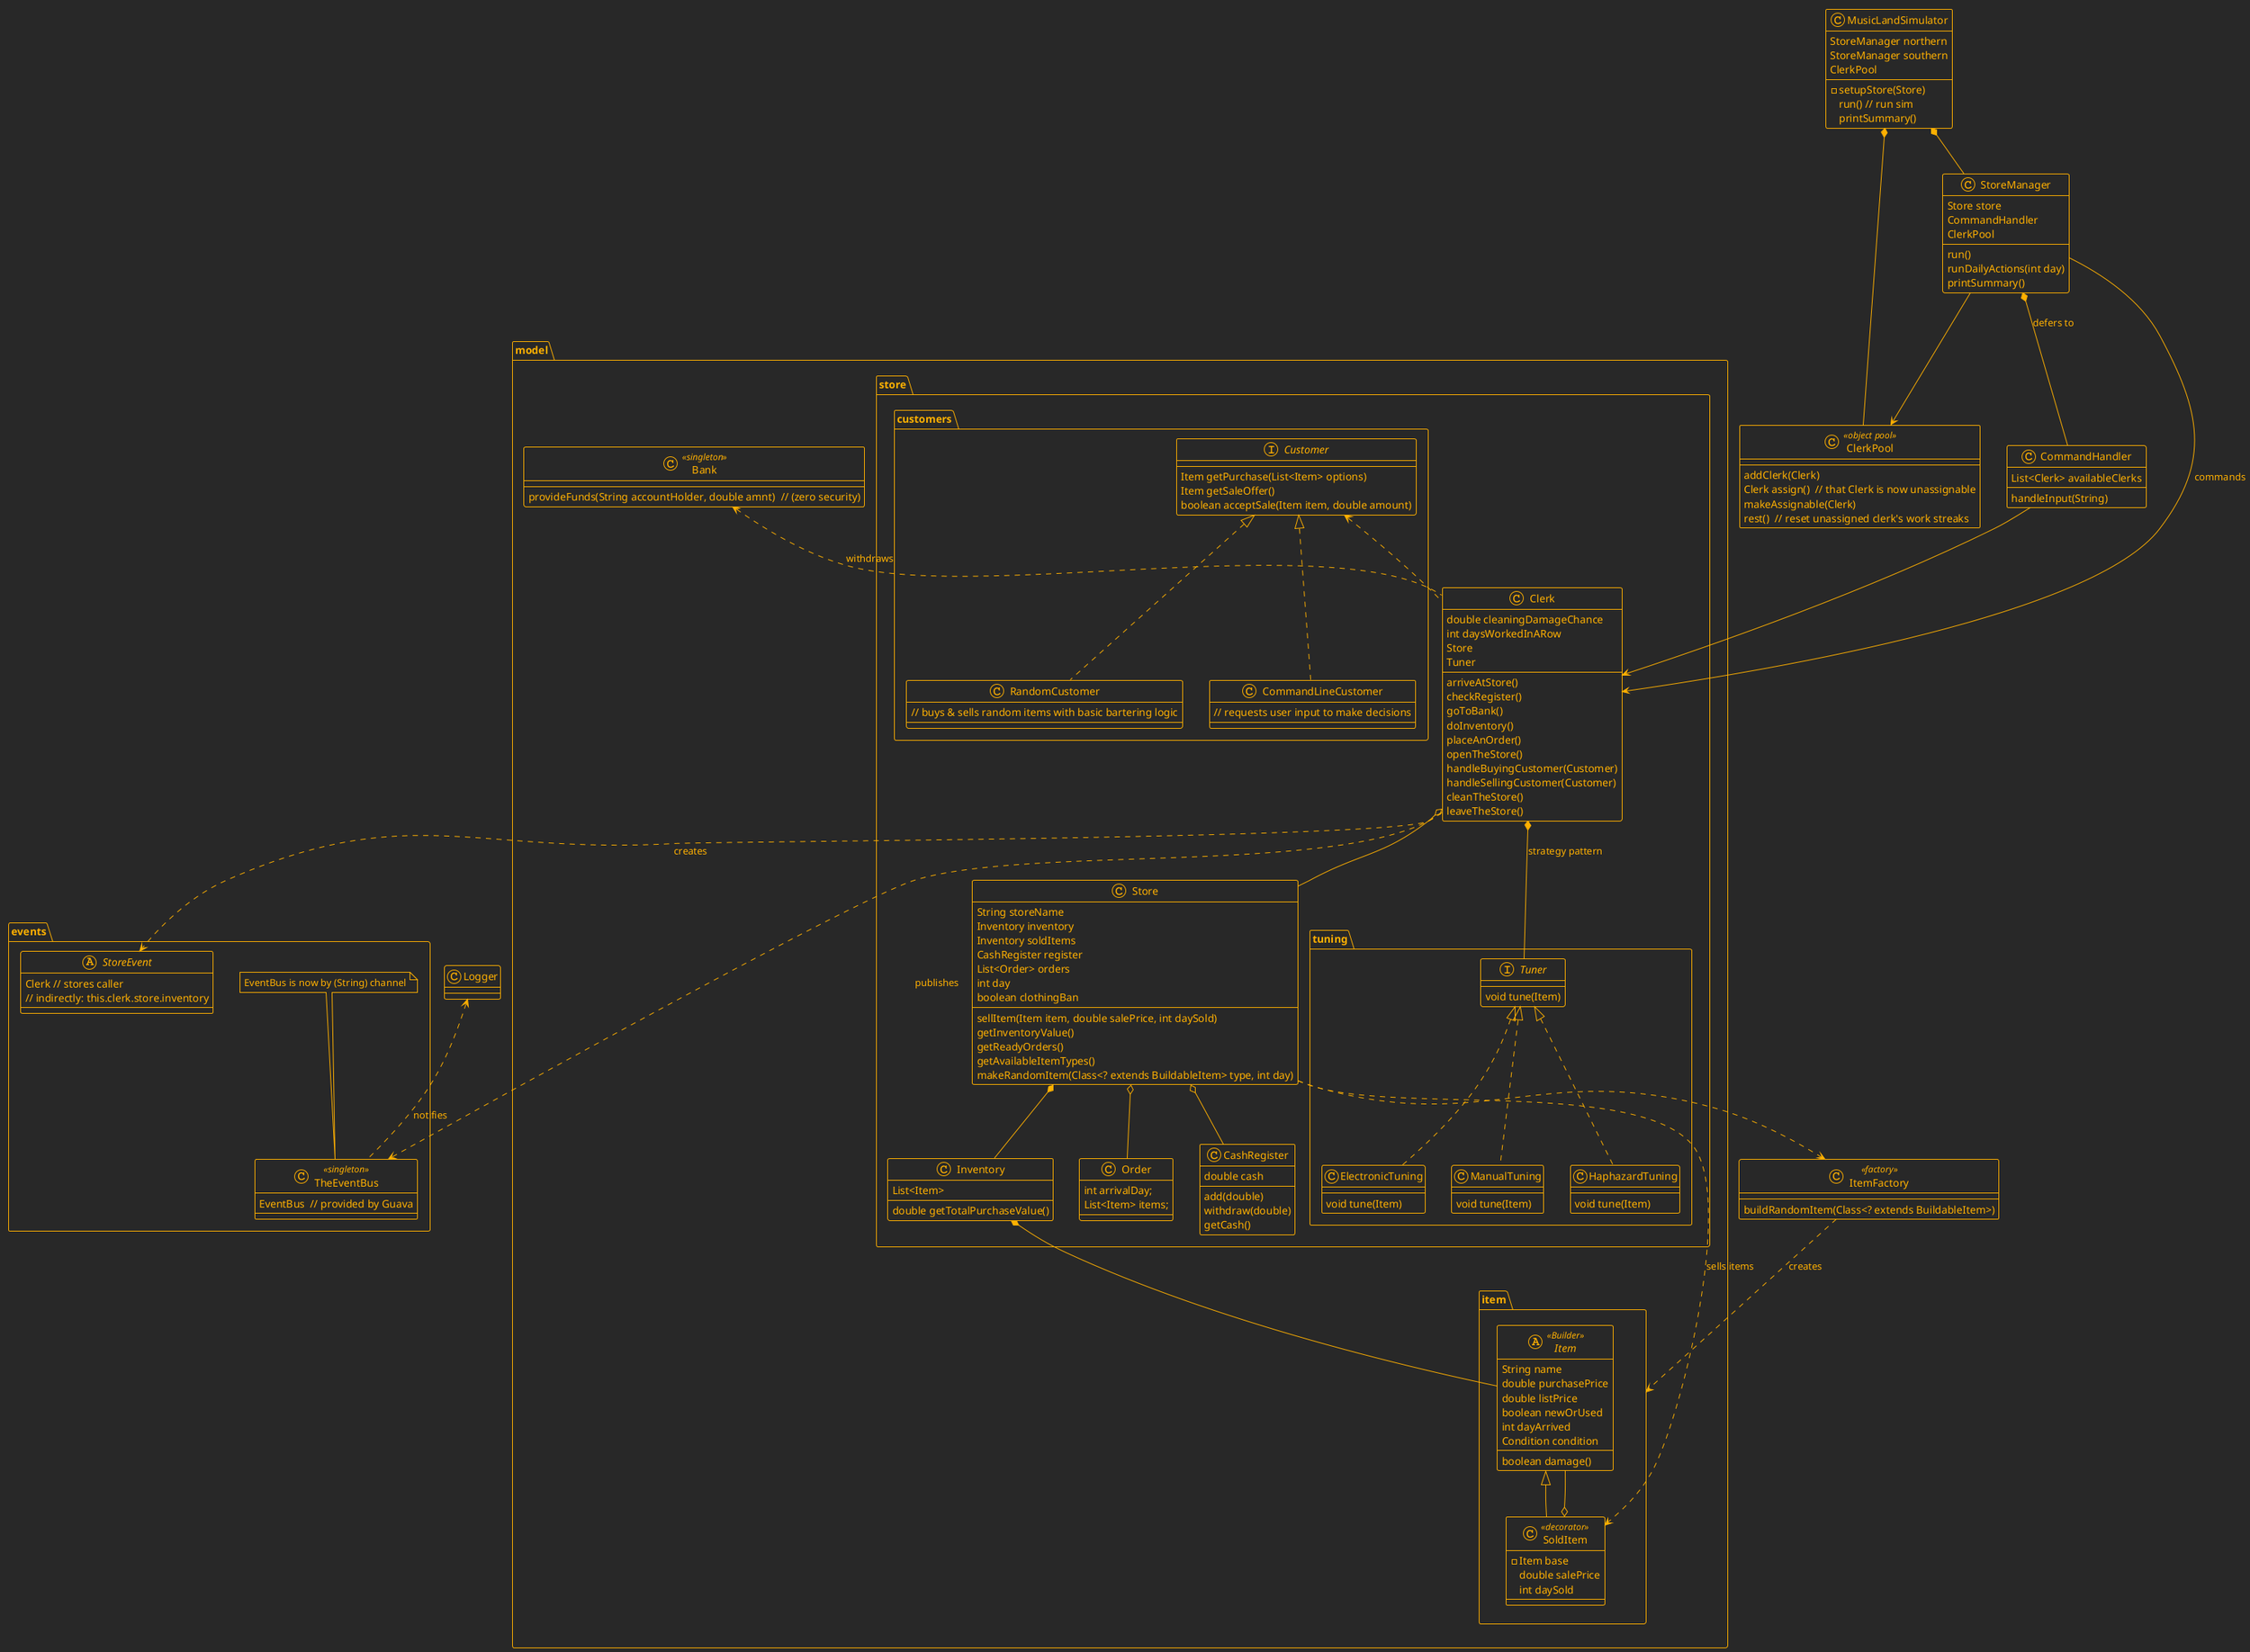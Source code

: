 @startuml

!theme crt-amber

<style>
header {
  HorizontalAlignment left
}
</style>

package "model" {

  '================================================================
  ' Item Package: Defines all sellable items and their properties.
  '================================================================
  package "item" {

    ' --- Base Item Definition ---
    abstract class Item <<Builder>> {
      String name
      double purchasePrice
      double listPrice
      boolean newOrUsed
      int dayArrived
      Condition condition
      boolean damage()
    }

    class SoldItem <<decorator>> extends Item {
      - Item base
      double salePrice
      int daySold
    }

    SoldItem o-- Item

  }

  '================================================================
  ' Store Package: Defines the store, staff, and customer logic.
  '================================================================
  package "store" {
    class Store {
      String storeName
      Inventory inventory
      Inventory soldItems
      CashRegister register
      List<Order> orders
      int day
      boolean clothingBan

      sellItem(Item item, double salePrice, int daySold)
      getInventoryValue()
      getReadyOrders()
      getAvailableItemTypes()
      makeRandomItem(Class<? extends BuildableItem> type, int day)
    }

    class Inventory {
      List<Item>
      double getTotalPurchaseValue()
    }

    class Order {
      int arrivalDay;
      List<Item> items;
    }

    class CashRegister {
      double cash
      add(double)
      withdraw(double)
      getCash()
    }

    package "customers" {
      interface Customer {
        Item getPurchase(List<Item> options)
        Item getSaleOffer()
        boolean acceptSale(Item item, double amount)
      }

      class RandomCustomer implements Customer {
        // buys & sells random items with basic bartering logic
      }

      class CommandLineCustomer implements Customer {
        // requests user input to make decisions
      }
    }

    class Clerk {
      double cleaningDamageChance
      int daysWorkedInARow
      Store
      Tuner
      arriveAtStore()
      checkRegister()
      goToBank()
      doInventory()
      placeAnOrder()
      openTheStore()
      handleBuyingCustomer(Customer)
      handleSellingCustomer(Customer)
      cleanTheStore()
      leaveTheStore()
    }

    package "tuning" {
      interface Tuner {
        void tune(Item)
      }

      class HaphazardTuning implements Tuner {
        void tune(Item)
      }

      class ElectronicTuning implements Tuner {
        void tune(Item)
      }

      class ManualTuning implements Tuner {
        void tune(Item)
      }

    }

    ' --- Relationships within Store Package ---
    Store o-- Order
    Store o-- CashRegister
    Store *-- Inventory
    Store ..> SoldItem : sells items
    Inventory *-- Item
    Clerk o-- Store
    Clerk *-- Tuner : strategy pattern
    Customer <.. Clerk
  }

  '================================================================
  ' Singleton and Factory Definitions
  '================================================================
  class Bank <<singleton>> {
    provideFunds(String accountHolder, double amnt)  // (zero security)
  }

  Bank <.. Clerk : withdraws

}

package "events" {
  class TheEventBus <<singleton>> {
    EventBus  // provided by Guava
  }

  note top
    EventBus is now by (String) channel
  end note

  abstract class StoreEvent {
    Clerk // stores caller
    // indirectly: this.clerk.store.inventory
  }

  ' --- Relationships within Package ---
  Clerk ..> TheEventBus : publishes
  Clerk ..> StoreEvent : creates

}

'================================================================
' Top-Level Simulation Components
'================================================================
class Logger {
}

class ItemFactory <<factory>> {
  buildRandomItem(Class<? extends BuildableItem>)
}

class CommandHandler {
  List<Clerk> availableClerks
  handleInput(String)
}

class ClerkPool <<object pool>> {
  addClerk(Clerk)
  Clerk assign()  // that Clerk is now unassignable
  makeAssignable(Clerk)
  rest()  // reset unassigned clerk's work streaks
}

class MusicLandSimulator {
  StoreManager northern
  StoreManager southern
  ClerkPool
  -setupStore(Store)
  run() // run sim
  printSummary()
}

class StoreManager {
  Store store
  CommandHandler
  ClerkPool
  run()
  runDailyActions(int day)
  printSummary()
}

' --- Top-Level Relationships ---
StoreManager --> Clerk : commands
StoreManager *-- CommandHandler : defers to
StoreManager --> ClerkPool
MusicLandSimulator *-- StoreManager
MusicLandSimulator *-- ClerkPool
CommandHandler --> Clerk
Store ..> ItemFactory
ItemFactory ..> item : creates
Logger <.. TheEventBus : notifies

@enduml
